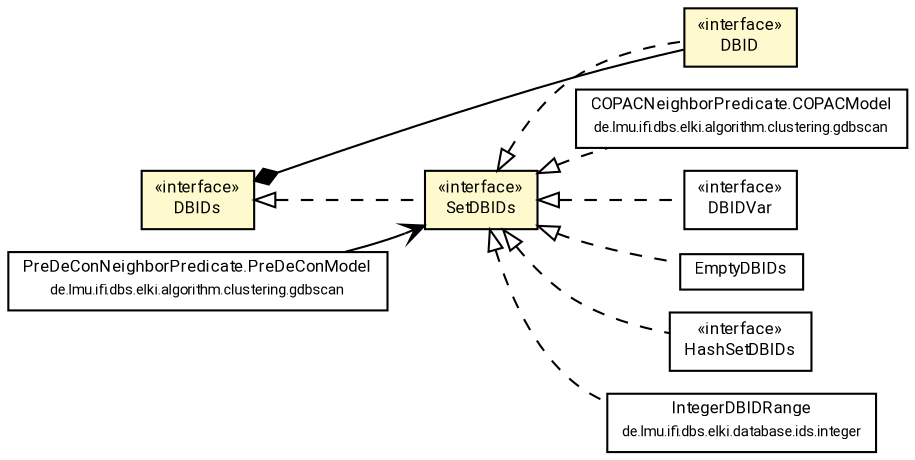 #!/usr/local/bin/dot
#
# Class diagram 
# Generated by UMLGraph version R5_7_2-60-g0e99a6 (http://www.spinellis.gr/umlgraph/)
#

digraph G {
	graph [fontnames="svg"]
	edge [fontname="Roboto",fontsize=7,labelfontname="Roboto",labelfontsize=7,color="black"];
	node [fontname="Roboto",fontcolor="black",fontsize=8,shape=plaintext,margin=0,width=0,height=0];
	nodesep=0.15;
	ranksep=0.25;
	rankdir=LR;
	// de.lmu.ifi.dbs.elki.algorithm.clustering.gdbscan.COPACNeighborPredicate.COPACModel
	c9243619 [label=<<table title="de.lmu.ifi.dbs.elki.algorithm.clustering.gdbscan.COPACNeighborPredicate.COPACModel" border="0" cellborder="1" cellspacing="0" cellpadding="2" href="../../algorithm/clustering/gdbscan/COPACNeighborPredicate.COPACModel.html" target="_parent">
		<tr><td><table border="0" cellspacing="0" cellpadding="1">
		<tr><td align="center" balign="center"> <font face="Roboto">COPACNeighborPredicate.COPACModel</font> </td></tr>
		<tr><td align="center" balign="center"> <font face="Roboto" point-size="7.0">de.lmu.ifi.dbs.elki.algorithm.clustering.gdbscan</font> </td></tr>
		</table></td></tr>
		</table>>, URL="../../algorithm/clustering/gdbscan/COPACNeighborPredicate.COPACModel.html"];
	// de.lmu.ifi.dbs.elki.algorithm.clustering.gdbscan.PreDeConNeighborPredicate.PreDeConModel
	c9243623 [label=<<table title="de.lmu.ifi.dbs.elki.algorithm.clustering.gdbscan.PreDeConNeighborPredicate.PreDeConModel" border="0" cellborder="1" cellspacing="0" cellpadding="2" href="../../algorithm/clustering/gdbscan/PreDeConNeighborPredicate.PreDeConModel.html" target="_parent">
		<tr><td><table border="0" cellspacing="0" cellpadding="1">
		<tr><td align="center" balign="center"> <font face="Roboto">PreDeConNeighborPredicate.PreDeConModel</font> </td></tr>
		<tr><td align="center" balign="center"> <font face="Roboto" point-size="7.0">de.lmu.ifi.dbs.elki.algorithm.clustering.gdbscan</font> </td></tr>
		</table></td></tr>
		</table>>, URL="../../algorithm/clustering/gdbscan/PreDeConNeighborPredicate.PreDeConModel.html"];
	// de.lmu.ifi.dbs.elki.database.ids.DBID
	c9243948 [label=<<table title="de.lmu.ifi.dbs.elki.database.ids.DBID" border="0" cellborder="1" cellspacing="0" cellpadding="2" bgcolor="LemonChiffon" href="DBID.html" target="_parent">
		<tr><td><table border="0" cellspacing="0" cellpadding="1">
		<tr><td align="center" balign="center"> &#171;interface&#187; </td></tr>
		<tr><td align="center" balign="center"> <font face="Roboto">DBID</font> </td></tr>
		</table></td></tr>
		</table>>, URL="DBID.html"];
	// de.lmu.ifi.dbs.elki.database.ids.DBIDs
	c9243949 [label=<<table title="de.lmu.ifi.dbs.elki.database.ids.DBIDs" border="0" cellborder="1" cellspacing="0" cellpadding="2" bgcolor="LemonChiffon" href="DBIDs.html" target="_parent">
		<tr><td><table border="0" cellspacing="0" cellpadding="1">
		<tr><td align="center" balign="center"> &#171;interface&#187; </td></tr>
		<tr><td align="center" balign="center"> <font face="Roboto">DBIDs</font> </td></tr>
		</table></td></tr>
		</table>>, URL="DBIDs.html"];
	// de.lmu.ifi.dbs.elki.database.ids.DBIDVar
	c9243955 [label=<<table title="de.lmu.ifi.dbs.elki.database.ids.DBIDVar" border="0" cellborder="1" cellspacing="0" cellpadding="2" href="DBIDVar.html" target="_parent">
		<tr><td><table border="0" cellspacing="0" cellpadding="1">
		<tr><td align="center" balign="center"> &#171;interface&#187; </td></tr>
		<tr><td align="center" balign="center"> <font face="Roboto">DBIDVar</font> </td></tr>
		</table></td></tr>
		</table>>, URL="DBIDVar.html"];
	// de.lmu.ifi.dbs.elki.database.ids.SetDBIDs
	c9243958 [label=<<table title="de.lmu.ifi.dbs.elki.database.ids.SetDBIDs" border="0" cellborder="1" cellspacing="0" cellpadding="2" bgcolor="lemonChiffon" href="SetDBIDs.html" target="_parent">
		<tr><td><table border="0" cellspacing="0" cellpadding="1">
		<tr><td align="center" balign="center"> &#171;interface&#187; </td></tr>
		<tr><td align="center" balign="center"> <font face="Roboto">SetDBIDs</font> </td></tr>
		</table></td></tr>
		</table>>, URL="SetDBIDs.html"];
	// de.lmu.ifi.dbs.elki.database.ids.EmptyDBIDs
	c9243960 [label=<<table title="de.lmu.ifi.dbs.elki.database.ids.EmptyDBIDs" border="0" cellborder="1" cellspacing="0" cellpadding="2" href="EmptyDBIDs.html" target="_parent">
		<tr><td><table border="0" cellspacing="0" cellpadding="1">
		<tr><td align="center" balign="center"> <font face="Roboto">EmptyDBIDs</font> </td></tr>
		</table></td></tr>
		</table>>, URL="EmptyDBIDs.html"];
	// de.lmu.ifi.dbs.elki.database.ids.HashSetDBIDs
	c9243968 [label=<<table title="de.lmu.ifi.dbs.elki.database.ids.HashSetDBIDs" border="0" cellborder="1" cellspacing="0" cellpadding="2" href="HashSetDBIDs.html" target="_parent">
		<tr><td><table border="0" cellspacing="0" cellpadding="1">
		<tr><td align="center" balign="center"> &#171;interface&#187; </td></tr>
		<tr><td align="center" balign="center"> <font face="Roboto">HashSetDBIDs</font> </td></tr>
		</table></td></tr>
		</table>>, URL="HashSetDBIDs.html"];
	// de.lmu.ifi.dbs.elki.database.ids.integer.IntegerDBIDRange
	c9244029 [label=<<table title="de.lmu.ifi.dbs.elki.database.ids.integer.IntegerDBIDRange" border="0" cellborder="1" cellspacing="0" cellpadding="2" href="integer/IntegerDBIDRange.html" target="_parent">
		<tr><td><table border="0" cellspacing="0" cellpadding="1">
		<tr><td align="center" balign="center"> <font face="Roboto">IntegerDBIDRange</font> </td></tr>
		<tr><td align="center" balign="center"> <font face="Roboto" point-size="7.0">de.lmu.ifi.dbs.elki.database.ids.integer</font> </td></tr>
		</table></td></tr>
		</table>>, URL="integer/IntegerDBIDRange.html"];
	// de.lmu.ifi.dbs.elki.algorithm.clustering.gdbscan.COPACNeighborPredicate.COPACModel implements de.lmu.ifi.dbs.elki.database.ids.SetDBIDs
	c9243958 -> c9243619 [arrowtail=empty,style=dashed,dir=back,weight=9];
	// de.lmu.ifi.dbs.elki.database.ids.DBID implements de.lmu.ifi.dbs.elki.database.ids.SetDBIDs
	c9243958 -> c9243948 [arrowtail=empty,style=dashed,dir=back,weight=9];
	// de.lmu.ifi.dbs.elki.database.ids.DBIDs composed de.lmu.ifi.dbs.elki.database.ids.DBID
	c9243949 -> c9243948 [arrowhead=none,arrowtail=diamond,dir=back,weight=6];
	// de.lmu.ifi.dbs.elki.database.ids.DBIDVar implements de.lmu.ifi.dbs.elki.database.ids.SetDBIDs
	c9243958 -> c9243955 [arrowtail=empty,style=dashed,dir=back,weight=9];
	// de.lmu.ifi.dbs.elki.database.ids.SetDBIDs implements de.lmu.ifi.dbs.elki.database.ids.DBIDs
	c9243949 -> c9243958 [arrowtail=empty,style=dashed,dir=back,weight=9];
	// de.lmu.ifi.dbs.elki.database.ids.EmptyDBIDs implements de.lmu.ifi.dbs.elki.database.ids.SetDBIDs
	c9243958 -> c9243960 [arrowtail=empty,style=dashed,dir=back,weight=9];
	// de.lmu.ifi.dbs.elki.database.ids.HashSetDBIDs implements de.lmu.ifi.dbs.elki.database.ids.SetDBIDs
	c9243958 -> c9243968 [arrowtail=empty,style=dashed,dir=back,weight=9];
	// de.lmu.ifi.dbs.elki.database.ids.integer.IntegerDBIDRange implements de.lmu.ifi.dbs.elki.database.ids.SetDBIDs
	c9243958 -> c9244029 [arrowtail=empty,style=dashed,dir=back,weight=9];
	// de.lmu.ifi.dbs.elki.algorithm.clustering.gdbscan.PreDeConNeighborPredicate.PreDeConModel navassoc de.lmu.ifi.dbs.elki.database.ids.SetDBIDs
	c9243623 -> c9243958 [arrowhead=open,weight=1];
}

